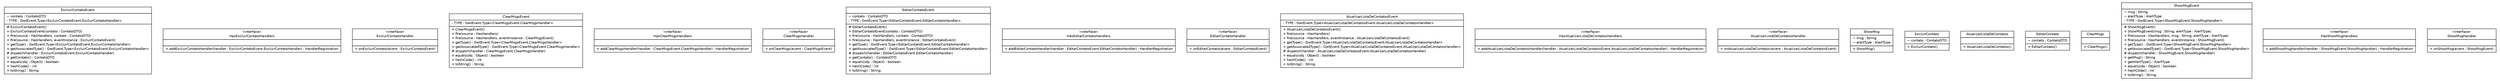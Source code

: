 #!/usr/local/bin/dot
#
# Class diagram 
# Generated by UMLGraph version 5.1 (http://www.umlgraph.org/)
#

digraph G {
	edge [fontname="Helvetica",fontsize=10,labelfontname="Helvetica",labelfontsize=10];
	node [fontname="Helvetica",fontsize=10,shape=plaintext];
	nodesep=0.25;
	ranksep=0.5;
	// br.net.meditec.client.events.ExcluirContatoEvent
	c170 [label=<<table title="br.net.meditec.client.events.ExcluirContatoEvent" border="0" cellborder="1" cellspacing="0" cellpadding="2" port="p" href="./ExcluirContatoEvent.html">
		<tr><td><table border="0" cellspacing="0" cellpadding="1">
<tr><td align="center" balign="center"> ExcluirContatoEvent </td></tr>
		</table></td></tr>
		<tr><td><table border="0" cellspacing="0" cellpadding="1">
<tr><td align="left" balign="left"> ~ contato : ContatoDTO </td></tr>
<tr><td align="left" balign="left"> - TYPE : GwtEvent.Type&lt;ExcluirContatoEvent.ExcluirContatoHandler&gt; </td></tr>
		</table></td></tr>
		<tr><td><table border="0" cellspacing="0" cellpadding="1">
<tr><td align="left" balign="left"> # ExcluirContatoEvent() </td></tr>
<tr><td align="left" balign="left"> + ExcluirContatoEvent(contato : ContatoDTO) </td></tr>
<tr><td align="left" balign="left"> + fire(source : HasHandlers, contato : ContatoDTO) </td></tr>
<tr><td align="left" balign="left"> + fire(source : HasHandlers, eventInstance : ExcluirContatoEvent) </td></tr>
<tr><td align="left" balign="left"> + getType() : GwtEvent.Type&lt;ExcluirContatoEvent.ExcluirContatoHandler&gt; </td></tr>
<tr><td align="left" balign="left"> + getAssociatedType() : GwtEvent.Type&lt;ExcluirContatoEvent.ExcluirContatoHandler&gt; </td></tr>
<tr><td align="left" balign="left"> # dispatch(handler : ExcluirContatoEvent.ExcluirContatoHandler) </td></tr>
<tr><td align="left" balign="left"> + getContato() : ContatoDTO </td></tr>
<tr><td align="left" balign="left"> + equals(obj : Object) : boolean </td></tr>
<tr><td align="left" balign="left"> + hashCode() : int </td></tr>
<tr><td align="left" balign="left"> + toString() : String </td></tr>
		</table></td></tr>
		</table>>, fontname="Helvetica", fontcolor="black", fontsize=10.0];
	// br.net.meditec.client.events.ExcluirContatoEvent.HasExcluirContatoHandlers
	c171 [label=<<table title="br.net.meditec.client.events.ExcluirContatoEvent.HasExcluirContatoHandlers" border="0" cellborder="1" cellspacing="0" cellpadding="2" port="p" href="./ExcluirContatoEvent.HasExcluirContatoHandlers.html">
		<tr><td><table border="0" cellspacing="0" cellpadding="1">
<tr><td align="center" balign="center"> &#171;interface&#187; </td></tr>
<tr><td align="center" balign="center"> HasExcluirContatoHandlers </td></tr>
		</table></td></tr>
		<tr><td><table border="0" cellspacing="0" cellpadding="1">
<tr><td align="left" balign="left">  </td></tr>
		</table></td></tr>
		<tr><td><table border="0" cellspacing="0" cellpadding="1">
<tr><td align="left" balign="left"> + addExcluirContatoHandler(handler : ExcluirContatoEvent.ExcluirContatoHandler) : HandlerRegistration </td></tr>
		</table></td></tr>
		</table>>, fontname="Helvetica", fontcolor="black", fontsize=10.0];
	// br.net.meditec.client.events.ExcluirContatoEvent.ExcluirContatoHandler
	c172 [label=<<table title="br.net.meditec.client.events.ExcluirContatoEvent.ExcluirContatoHandler" border="0" cellborder="1" cellspacing="0" cellpadding="2" port="p" href="./ExcluirContatoEvent.ExcluirContatoHandler.html">
		<tr><td><table border="0" cellspacing="0" cellpadding="1">
<tr><td align="center" balign="center"> &#171;interface&#187; </td></tr>
<tr><td align="center" balign="center"> ExcluirContatoHandler </td></tr>
		</table></td></tr>
		<tr><td><table border="0" cellspacing="0" cellpadding="1">
<tr><td align="left" balign="left">  </td></tr>
		</table></td></tr>
		<tr><td><table border="0" cellspacing="0" cellpadding="1">
<tr><td align="left" balign="left"> + onExcluirContato(event : ExcluirContatoEvent) </td></tr>
		</table></td></tr>
		</table>>, fontname="Helvetica", fontcolor="black", fontsize=10.0];
	// br.net.meditec.client.events.ClearMsgsEvent
	c173 [label=<<table title="br.net.meditec.client.events.ClearMsgsEvent" border="0" cellborder="1" cellspacing="0" cellpadding="2" port="p" href="./ClearMsgsEvent.html">
		<tr><td><table border="0" cellspacing="0" cellpadding="1">
<tr><td align="center" balign="center"> ClearMsgsEvent </td></tr>
		</table></td></tr>
		<tr><td><table border="0" cellspacing="0" cellpadding="1">
<tr><td align="left" balign="left"> - TYPE : GwtEvent.Type&lt;ClearMsgsEvent.ClearMsgsHandler&gt; </td></tr>
		</table></td></tr>
		<tr><td><table border="0" cellspacing="0" cellpadding="1">
<tr><td align="left" balign="left"> + ClearMsgsEvent() </td></tr>
<tr><td align="left" balign="left"> + fire(source : HasHandlers) </td></tr>
<tr><td align="left" balign="left"> + fire(source : HasHandlers, eventInstance : ClearMsgsEvent) </td></tr>
<tr><td align="left" balign="left"> + getType() : GwtEvent.Type&lt;ClearMsgsEvent.ClearMsgsHandler&gt; </td></tr>
<tr><td align="left" balign="left"> + getAssociatedType() : GwtEvent.Type&lt;ClearMsgsEvent.ClearMsgsHandler&gt; </td></tr>
<tr><td align="left" balign="left"> # dispatch(handler : ClearMsgsEvent.ClearMsgsHandler) </td></tr>
<tr><td align="left" balign="left"> + equals(obj : Object) : boolean </td></tr>
<tr><td align="left" balign="left"> + hashCode() : int </td></tr>
<tr><td align="left" balign="left"> + toString() : String </td></tr>
		</table></td></tr>
		</table>>, fontname="Helvetica", fontcolor="black", fontsize=10.0];
	// br.net.meditec.client.events.ClearMsgsEvent.HasClearMsgsHandlers
	c174 [label=<<table title="br.net.meditec.client.events.ClearMsgsEvent.HasClearMsgsHandlers" border="0" cellborder="1" cellspacing="0" cellpadding="2" port="p" href="./ClearMsgsEvent.HasClearMsgsHandlers.html">
		<tr><td><table border="0" cellspacing="0" cellpadding="1">
<tr><td align="center" balign="center"> &#171;interface&#187; </td></tr>
<tr><td align="center" balign="center"> HasClearMsgsHandlers </td></tr>
		</table></td></tr>
		<tr><td><table border="0" cellspacing="0" cellpadding="1">
<tr><td align="left" balign="left">  </td></tr>
		</table></td></tr>
		<tr><td><table border="0" cellspacing="0" cellpadding="1">
<tr><td align="left" balign="left"> + addClearMsgsHandler(handler : ClearMsgsEvent.ClearMsgsHandler) : HandlerRegistration </td></tr>
		</table></td></tr>
		</table>>, fontname="Helvetica", fontcolor="black", fontsize=10.0];
	// br.net.meditec.client.events.ClearMsgsEvent.ClearMsgsHandler
	c175 [label=<<table title="br.net.meditec.client.events.ClearMsgsEvent.ClearMsgsHandler" border="0" cellborder="1" cellspacing="0" cellpadding="2" port="p" href="./ClearMsgsEvent.ClearMsgsHandler.html">
		<tr><td><table border="0" cellspacing="0" cellpadding="1">
<tr><td align="center" balign="center"> &#171;interface&#187; </td></tr>
<tr><td align="center" balign="center"> ClearMsgsHandler </td></tr>
		</table></td></tr>
		<tr><td><table border="0" cellspacing="0" cellpadding="1">
<tr><td align="left" balign="left">  </td></tr>
		</table></td></tr>
		<tr><td><table border="0" cellspacing="0" cellpadding="1">
<tr><td align="left" balign="left"> + onClearMsgs(event : ClearMsgsEvent) </td></tr>
		</table></td></tr>
		</table>>, fontname="Helvetica", fontcolor="black", fontsize=10.0];
	// br.net.meditec.client.events.EditarContatoEvent
	c176 [label=<<table title="br.net.meditec.client.events.EditarContatoEvent" border="0" cellborder="1" cellspacing="0" cellpadding="2" port="p" href="./EditarContatoEvent.html">
		<tr><td><table border="0" cellspacing="0" cellpadding="1">
<tr><td align="center" balign="center"> EditarContatoEvent </td></tr>
		</table></td></tr>
		<tr><td><table border="0" cellspacing="0" cellpadding="1">
<tr><td align="left" balign="left"> ~ contato : ContatoDTO </td></tr>
<tr><td align="left" balign="left"> - TYPE : GwtEvent.Type&lt;EditarContatoEvent.EditarContatoHandler&gt; </td></tr>
		</table></td></tr>
		<tr><td><table border="0" cellspacing="0" cellpadding="1">
<tr><td align="left" balign="left"> # EditarContatoEvent() </td></tr>
<tr><td align="left" balign="left"> + EditarContatoEvent(contato : ContatoDTO) </td></tr>
<tr><td align="left" balign="left"> + fire(source : HasHandlers, contato : ContatoDTO) </td></tr>
<tr><td align="left" balign="left"> + fire(source : HasHandlers, eventInstance : EditarContatoEvent) </td></tr>
<tr><td align="left" balign="left"> + getType() : GwtEvent.Type&lt;EditarContatoEvent.EditarContatoHandler&gt; </td></tr>
<tr><td align="left" balign="left"> + getAssociatedType() : GwtEvent.Type&lt;EditarContatoEvent.EditarContatoHandler&gt; </td></tr>
<tr><td align="left" balign="left"> # dispatch(handler : EditarContatoEvent.EditarContatoHandler) </td></tr>
<tr><td align="left" balign="left"> + getContato() : ContatoDTO </td></tr>
<tr><td align="left" balign="left"> + equals(obj : Object) : boolean </td></tr>
<tr><td align="left" balign="left"> + hashCode() : int </td></tr>
<tr><td align="left" balign="left"> + toString() : String </td></tr>
		</table></td></tr>
		</table>>, fontname="Helvetica", fontcolor="black", fontsize=10.0];
	// br.net.meditec.client.events.EditarContatoEvent.HasEditarContatoHandlers
	c177 [label=<<table title="br.net.meditec.client.events.EditarContatoEvent.HasEditarContatoHandlers" border="0" cellborder="1" cellspacing="0" cellpadding="2" port="p" href="./EditarContatoEvent.HasEditarContatoHandlers.html">
		<tr><td><table border="0" cellspacing="0" cellpadding="1">
<tr><td align="center" balign="center"> &#171;interface&#187; </td></tr>
<tr><td align="center" balign="center"> HasEditarContatoHandlers </td></tr>
		</table></td></tr>
		<tr><td><table border="0" cellspacing="0" cellpadding="1">
<tr><td align="left" balign="left">  </td></tr>
		</table></td></tr>
		<tr><td><table border="0" cellspacing="0" cellpadding="1">
<tr><td align="left" balign="left"> + addEditarContatoHandler(handler : EditarContatoEvent.EditarContatoHandler) : HandlerRegistration </td></tr>
		</table></td></tr>
		</table>>, fontname="Helvetica", fontcolor="black", fontsize=10.0];
	// br.net.meditec.client.events.EditarContatoEvent.EditarContatoHandler
	c178 [label=<<table title="br.net.meditec.client.events.EditarContatoEvent.EditarContatoHandler" border="0" cellborder="1" cellspacing="0" cellpadding="2" port="p" href="./EditarContatoEvent.EditarContatoHandler.html">
		<tr><td><table border="0" cellspacing="0" cellpadding="1">
<tr><td align="center" balign="center"> &#171;interface&#187; </td></tr>
<tr><td align="center" balign="center"> EditarContatoHandler </td></tr>
		</table></td></tr>
		<tr><td><table border="0" cellspacing="0" cellpadding="1">
<tr><td align="left" balign="left">  </td></tr>
		</table></td></tr>
		<tr><td><table border="0" cellspacing="0" cellpadding="1">
<tr><td align="left" balign="left"> + onEditarContato(event : EditarContatoEvent) </td></tr>
		</table></td></tr>
		</table>>, fontname="Helvetica", fontcolor="black", fontsize=10.0];
	// br.net.meditec.client.events.AtualizarListaDeContatosEvent
	c179 [label=<<table title="br.net.meditec.client.events.AtualizarListaDeContatosEvent" border="0" cellborder="1" cellspacing="0" cellpadding="2" port="p" href="./AtualizarListaDeContatosEvent.html">
		<tr><td><table border="0" cellspacing="0" cellpadding="1">
<tr><td align="center" balign="center"> AtualizarListaDeContatosEvent </td></tr>
		</table></td></tr>
		<tr><td><table border="0" cellspacing="0" cellpadding="1">
<tr><td align="left" balign="left"> - TYPE : GwtEvent.Type&lt;AtualizarListaDeContatosEvent.AtualizarListaDeContatosHandler&gt; </td></tr>
		</table></td></tr>
		<tr><td><table border="0" cellspacing="0" cellpadding="1">
<tr><td align="left" balign="left"> + AtualizarListaDeContatosEvent() </td></tr>
<tr><td align="left" balign="left"> + fire(source : HasHandlers) </td></tr>
<tr><td align="left" balign="left"> + fire(source : HasHandlers, eventInstance : AtualizarListaDeContatosEvent) </td></tr>
<tr><td align="left" balign="left"> + getType() : GwtEvent.Type&lt;AtualizarListaDeContatosEvent.AtualizarListaDeContatosHandler&gt; </td></tr>
<tr><td align="left" balign="left"> + getAssociatedType() : GwtEvent.Type&lt;AtualizarListaDeContatosEvent.AtualizarListaDeContatosHandler&gt; </td></tr>
<tr><td align="left" balign="left"> # dispatch(handler : AtualizarListaDeContatosEvent.AtualizarListaDeContatosHandler) </td></tr>
<tr><td align="left" balign="left"> + equals(obj : Object) : boolean </td></tr>
<tr><td align="left" balign="left"> + hashCode() : int </td></tr>
<tr><td align="left" balign="left"> + toString() : String </td></tr>
		</table></td></tr>
		</table>>, fontname="Helvetica", fontcolor="black", fontsize=10.0];
	// br.net.meditec.client.events.AtualizarListaDeContatosEvent.HasAtualizarListaDeContatosHandlers
	c180 [label=<<table title="br.net.meditec.client.events.AtualizarListaDeContatosEvent.HasAtualizarListaDeContatosHandlers" border="0" cellborder="1" cellspacing="0" cellpadding="2" port="p" href="./AtualizarListaDeContatosEvent.HasAtualizarListaDeContatosHandlers.html">
		<tr><td><table border="0" cellspacing="0" cellpadding="1">
<tr><td align="center" balign="center"> &#171;interface&#187; </td></tr>
<tr><td align="center" balign="center"> HasAtualizarListaDeContatosHandlers </td></tr>
		</table></td></tr>
		<tr><td><table border="0" cellspacing="0" cellpadding="1">
<tr><td align="left" balign="left">  </td></tr>
		</table></td></tr>
		<tr><td><table border="0" cellspacing="0" cellpadding="1">
<tr><td align="left" balign="left"> + addAtualizarListaDeContatosHandler(handler : AtualizarListaDeContatosEvent.AtualizarListaDeContatosHandler) : HandlerRegistration </td></tr>
		</table></td></tr>
		</table>>, fontname="Helvetica", fontcolor="black", fontsize=10.0];
	// br.net.meditec.client.events.AtualizarListaDeContatosEvent.AtualizarListaDeContatosHandler
	c181 [label=<<table title="br.net.meditec.client.events.AtualizarListaDeContatosEvent.AtualizarListaDeContatosHandler" border="0" cellborder="1" cellspacing="0" cellpadding="2" port="p" href="./AtualizarListaDeContatosEvent.AtualizarListaDeContatosHandler.html">
		<tr><td><table border="0" cellspacing="0" cellpadding="1">
<tr><td align="center" balign="center"> &#171;interface&#187; </td></tr>
<tr><td align="center" balign="center"> AtualizarListaDeContatosHandler </td></tr>
		</table></td></tr>
		<tr><td><table border="0" cellspacing="0" cellpadding="1">
<tr><td align="left" balign="left">  </td></tr>
		</table></td></tr>
		<tr><td><table border="0" cellspacing="0" cellpadding="1">
<tr><td align="left" balign="left"> + onAtualizarListaDeContatos(event : AtualizarListaDeContatosEvent) </td></tr>
		</table></td></tr>
		</table>>, fontname="Helvetica", fontcolor="black", fontsize=10.0];
	// br.net.meditec.client.events.ShowMsg
	c182 [label=<<table title="br.net.meditec.client.events.ShowMsg" border="0" cellborder="1" cellspacing="0" cellpadding="2" port="p" href="./ShowMsg.html">
		<tr><td><table border="0" cellspacing="0" cellpadding="1">
<tr><td align="center" balign="center"> ShowMsg </td></tr>
		</table></td></tr>
		<tr><td><table border="0" cellspacing="0" cellpadding="1">
<tr><td align="left" balign="left"> ~ msg : String </td></tr>
<tr><td align="left" balign="left"> ~ alertType : AlertType </td></tr>
		</table></td></tr>
		<tr><td><table border="0" cellspacing="0" cellpadding="1">
<tr><td align="left" balign="left"> + ShowMsg() </td></tr>
		</table></td></tr>
		</table>>, fontname="Helvetica", fontcolor="black", fontsize=10.0];
	// br.net.meditec.client.events.ExcluirContato
	c183 [label=<<table title="br.net.meditec.client.events.ExcluirContato" border="0" cellborder="1" cellspacing="0" cellpadding="2" port="p" href="./ExcluirContato.html">
		<tr><td><table border="0" cellspacing="0" cellpadding="1">
<tr><td align="center" balign="center"> ExcluirContato </td></tr>
		</table></td></tr>
		<tr><td><table border="0" cellspacing="0" cellpadding="1">
<tr><td align="left" balign="left"> ~ contato : ContatoDTO </td></tr>
		</table></td></tr>
		<tr><td><table border="0" cellspacing="0" cellpadding="1">
<tr><td align="left" balign="left"> + ExcluirContato() </td></tr>
		</table></td></tr>
		</table>>, fontname="Helvetica", fontcolor="black", fontsize=10.0];
	// br.net.meditec.client.events.AtualizarListaDeContatos
	c184 [label=<<table title="br.net.meditec.client.events.AtualizarListaDeContatos" border="0" cellborder="1" cellspacing="0" cellpadding="2" port="p" href="./AtualizarListaDeContatos.html">
		<tr><td><table border="0" cellspacing="0" cellpadding="1">
<tr><td align="center" balign="center"> AtualizarListaDeContatos </td></tr>
		</table></td></tr>
		<tr><td><table border="0" cellspacing="0" cellpadding="1">
<tr><td align="left" balign="left">  </td></tr>
		</table></td></tr>
		<tr><td><table border="0" cellspacing="0" cellpadding="1">
<tr><td align="left" balign="left"> + AtualizarListaDeContatos() </td></tr>
		</table></td></tr>
		</table>>, fontname="Helvetica", fontcolor="black", fontsize=10.0];
	// br.net.meditec.client.events.EditarContato
	c185 [label=<<table title="br.net.meditec.client.events.EditarContato" border="0" cellborder="1" cellspacing="0" cellpadding="2" port="p" href="./EditarContato.html">
		<tr><td><table border="0" cellspacing="0" cellpadding="1">
<tr><td align="center" balign="center"> EditarContato </td></tr>
		</table></td></tr>
		<tr><td><table border="0" cellspacing="0" cellpadding="1">
<tr><td align="left" balign="left"> ~ contato : ContatoDTO </td></tr>
		</table></td></tr>
		<tr><td><table border="0" cellspacing="0" cellpadding="1">
<tr><td align="left" balign="left"> + EditarContato() </td></tr>
		</table></td></tr>
		</table>>, fontname="Helvetica", fontcolor="black", fontsize=10.0];
	// br.net.meditec.client.events.ClearMsgs
	c186 [label=<<table title="br.net.meditec.client.events.ClearMsgs" border="0" cellborder="1" cellspacing="0" cellpadding="2" port="p" href="./ClearMsgs.html">
		<tr><td><table border="0" cellspacing="0" cellpadding="1">
<tr><td align="center" balign="center"> ClearMsgs </td></tr>
		</table></td></tr>
		<tr><td><table border="0" cellspacing="0" cellpadding="1">
<tr><td align="left" balign="left">  </td></tr>
		</table></td></tr>
		<tr><td><table border="0" cellspacing="0" cellpadding="1">
<tr><td align="left" balign="left"> + ClearMsgs() </td></tr>
		</table></td></tr>
		</table>>, fontname="Helvetica", fontcolor="black", fontsize=10.0];
	// br.net.meditec.client.events.ShowMsgEvent
	c187 [label=<<table title="br.net.meditec.client.events.ShowMsgEvent" border="0" cellborder="1" cellspacing="0" cellpadding="2" port="p" href="./ShowMsgEvent.html">
		<tr><td><table border="0" cellspacing="0" cellpadding="1">
<tr><td align="center" balign="center"> ShowMsgEvent </td></tr>
		</table></td></tr>
		<tr><td><table border="0" cellspacing="0" cellpadding="1">
<tr><td align="left" balign="left"> ~ msg : String </td></tr>
<tr><td align="left" balign="left"> ~ alertType : AlertType </td></tr>
<tr><td align="left" balign="left"> - TYPE : GwtEvent.Type&lt;ShowMsgEvent.ShowMsgHandler&gt; </td></tr>
		</table></td></tr>
		<tr><td><table border="0" cellspacing="0" cellpadding="1">
<tr><td align="left" balign="left"> # ShowMsgEvent() </td></tr>
<tr><td align="left" balign="left"> + ShowMsgEvent(msg : String, alertType : AlertType) </td></tr>
<tr><td align="left" balign="left"> + fire(source : HasHandlers, msg : String, alertType : AlertType) </td></tr>
<tr><td align="left" balign="left"> + fire(source : HasHandlers, eventInstance : ShowMsgEvent) </td></tr>
<tr><td align="left" balign="left"> + getType() : GwtEvent.Type&lt;ShowMsgEvent.ShowMsgHandler&gt; </td></tr>
<tr><td align="left" balign="left"> + getAssociatedType() : GwtEvent.Type&lt;ShowMsgEvent.ShowMsgHandler&gt; </td></tr>
<tr><td align="left" balign="left"> # dispatch(handler : ShowMsgEvent.ShowMsgHandler) </td></tr>
<tr><td align="left" balign="left"> + getMsg() : String </td></tr>
<tr><td align="left" balign="left"> + getAlertType() : AlertType </td></tr>
<tr><td align="left" balign="left"> + equals(obj : Object) : boolean </td></tr>
<tr><td align="left" balign="left"> + hashCode() : int </td></tr>
<tr><td align="left" balign="left"> + toString() : String </td></tr>
		</table></td></tr>
		</table>>, fontname="Helvetica", fontcolor="black", fontsize=10.0];
	// br.net.meditec.client.events.ShowMsgEvent.HasShowMsgHandlers
	c188 [label=<<table title="br.net.meditec.client.events.ShowMsgEvent.HasShowMsgHandlers" border="0" cellborder="1" cellspacing="0" cellpadding="2" port="p" href="./ShowMsgEvent.HasShowMsgHandlers.html">
		<tr><td><table border="0" cellspacing="0" cellpadding="1">
<tr><td align="center" balign="center"> &#171;interface&#187; </td></tr>
<tr><td align="center" balign="center"> HasShowMsgHandlers </td></tr>
		</table></td></tr>
		<tr><td><table border="0" cellspacing="0" cellpadding="1">
<tr><td align="left" balign="left">  </td></tr>
		</table></td></tr>
		<tr><td><table border="0" cellspacing="0" cellpadding="1">
<tr><td align="left" balign="left"> + addShowMsgHandler(handler : ShowMsgEvent.ShowMsgHandler) : HandlerRegistration </td></tr>
		</table></td></tr>
		</table>>, fontname="Helvetica", fontcolor="black", fontsize=10.0];
	// br.net.meditec.client.events.ShowMsgEvent.ShowMsgHandler
	c189 [label=<<table title="br.net.meditec.client.events.ShowMsgEvent.ShowMsgHandler" border="0" cellborder="1" cellspacing="0" cellpadding="2" port="p" href="./ShowMsgEvent.ShowMsgHandler.html">
		<tr><td><table border="0" cellspacing="0" cellpadding="1">
<tr><td align="center" balign="center"> &#171;interface&#187; </td></tr>
<tr><td align="center" balign="center"> ShowMsgHandler </td></tr>
		</table></td></tr>
		<tr><td><table border="0" cellspacing="0" cellpadding="1">
<tr><td align="left" balign="left">  </td></tr>
		</table></td></tr>
		<tr><td><table border="0" cellspacing="0" cellpadding="1">
<tr><td align="left" balign="left"> + onShowMsg(event : ShowMsgEvent) </td></tr>
		</table></td></tr>
		</table>>, fontname="Helvetica", fontcolor="black", fontsize=10.0];
}


